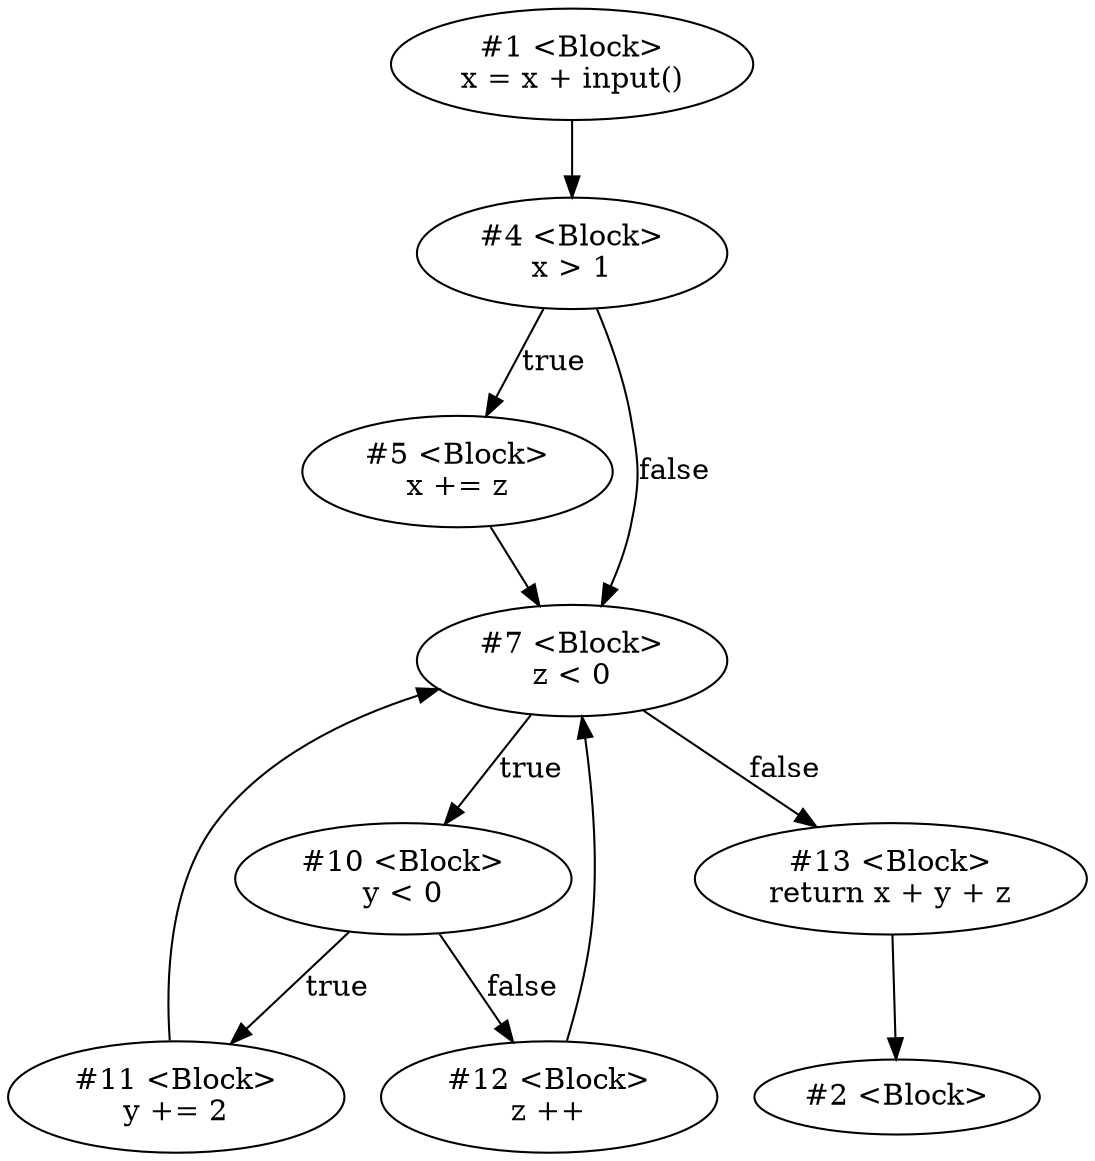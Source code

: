 strict digraph  {
1 [label="#1 &lt;Block&gt;
x = x + input()"];
4 [label="#4 &lt;Block&gt;
x &gt; 1"];
2 [label="#2 &lt;Block&gt;\n"];
5 [label="#5 &lt;Block&gt;
x += z"];
7 [label="#7 &lt;Block&gt;
z &lt; 0"];
10 [label="#10 &lt;Block&gt;
y &lt; 0"];
13 [label="#13 &lt;Block&gt;
return x + y + z"];
11 [label="#11 &lt;Block&gt;
y += 2"];
12 [label="#12 &lt;Block&gt;
z ++"];
1 -> 4;
4 -> 5  [cond=true, label=true];
4 -> 7  [cond=false, label=false];
5 -> 7;
7 -> 10  [cond=true, label=true];
7 -> 13  [cond=false, label=false];
10 -> 11  [cond=true, label=true];
10 -> 12  [cond=false, label=false];
13 -> 2;
11 -> 7;
12 -> 7;
}
